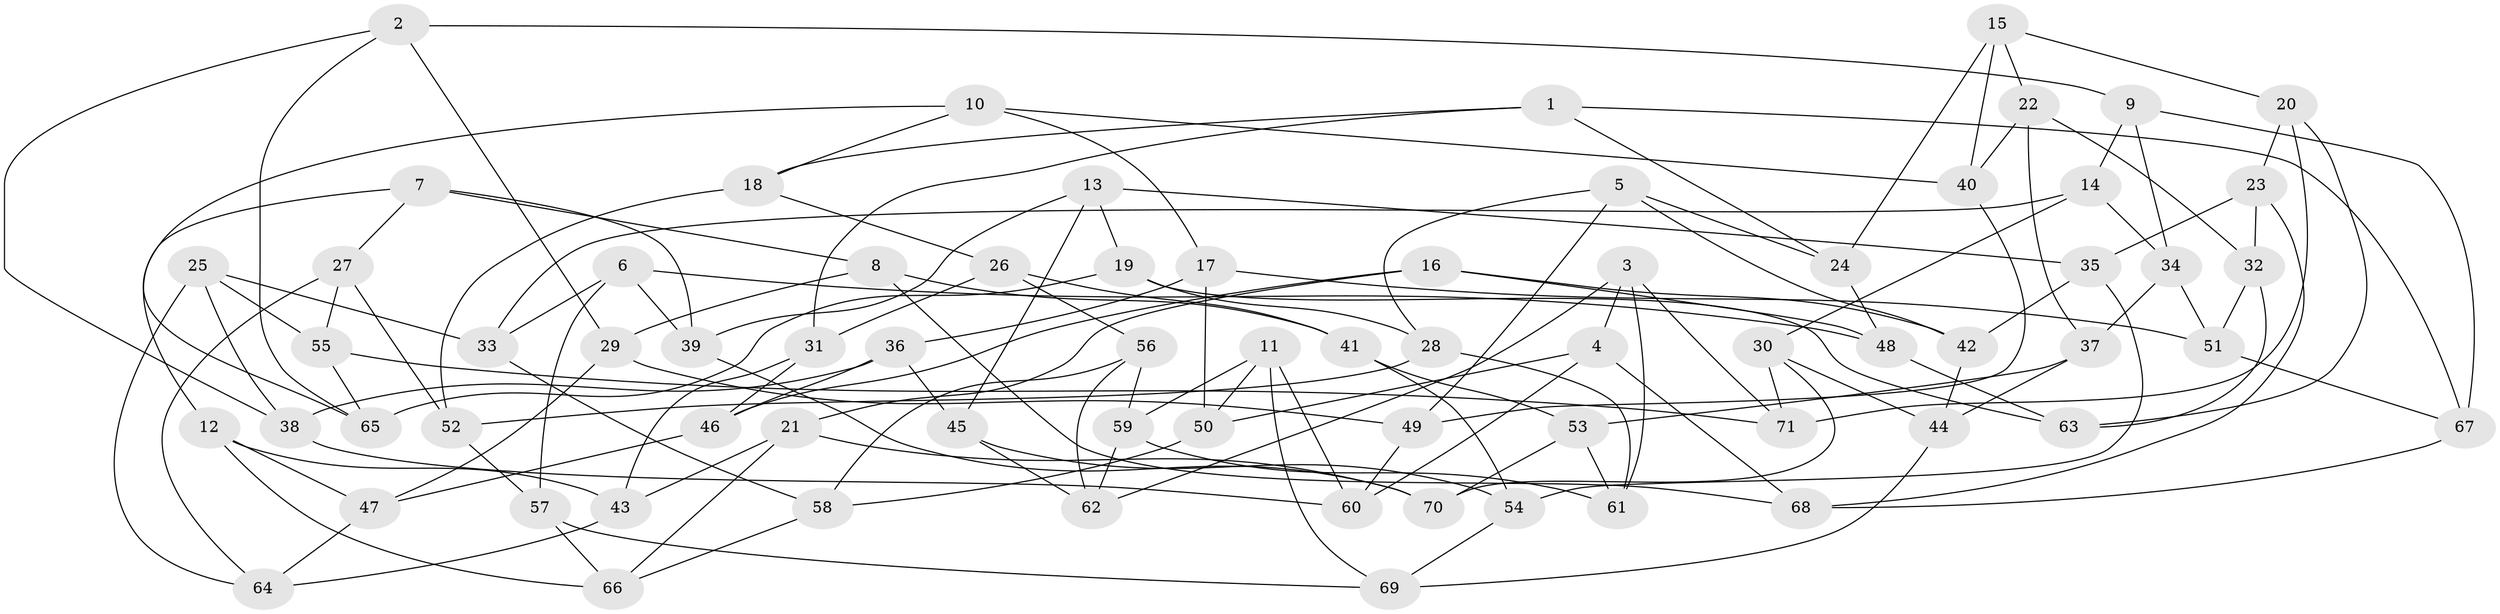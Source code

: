 // coarse degree distribution, {10: 0.03571428571428571, 8: 0.07142857142857142, 5: 0.14285714285714285, 7: 0.07142857142857142, 9: 0.10714285714285714, 6: 0.10714285714285714, 4: 0.39285714285714285, 14: 0.03571428571428571, 3: 0.03571428571428571}
// Generated by graph-tools (version 1.1) at 2025/20/03/04/25 18:20:54]
// undirected, 71 vertices, 142 edges
graph export_dot {
graph [start="1"]
  node [color=gray90,style=filled];
  1;
  2;
  3;
  4;
  5;
  6;
  7;
  8;
  9;
  10;
  11;
  12;
  13;
  14;
  15;
  16;
  17;
  18;
  19;
  20;
  21;
  22;
  23;
  24;
  25;
  26;
  27;
  28;
  29;
  30;
  31;
  32;
  33;
  34;
  35;
  36;
  37;
  38;
  39;
  40;
  41;
  42;
  43;
  44;
  45;
  46;
  47;
  48;
  49;
  50;
  51;
  52;
  53;
  54;
  55;
  56;
  57;
  58;
  59;
  60;
  61;
  62;
  63;
  64;
  65;
  66;
  67;
  68;
  69;
  70;
  71;
  1 -- 18;
  1 -- 24;
  1 -- 31;
  1 -- 67;
  2 -- 9;
  2 -- 38;
  2 -- 65;
  2 -- 29;
  3 -- 4;
  3 -- 71;
  3 -- 62;
  3 -- 61;
  4 -- 60;
  4 -- 68;
  4 -- 50;
  5 -- 28;
  5 -- 24;
  5 -- 42;
  5 -- 49;
  6 -- 33;
  6 -- 57;
  6 -- 39;
  6 -- 48;
  7 -- 39;
  7 -- 8;
  7 -- 12;
  7 -- 27;
  8 -- 41;
  8 -- 68;
  8 -- 29;
  9 -- 34;
  9 -- 14;
  9 -- 67;
  10 -- 17;
  10 -- 65;
  10 -- 18;
  10 -- 40;
  11 -- 69;
  11 -- 50;
  11 -- 60;
  11 -- 59;
  12 -- 66;
  12 -- 43;
  12 -- 47;
  13 -- 45;
  13 -- 35;
  13 -- 19;
  13 -- 39;
  14 -- 34;
  14 -- 33;
  14 -- 30;
  15 -- 20;
  15 -- 40;
  15 -- 22;
  15 -- 24;
  16 -- 42;
  16 -- 46;
  16 -- 21;
  16 -- 48;
  17 -- 51;
  17 -- 36;
  17 -- 50;
  18 -- 26;
  18 -- 52;
  19 -- 63;
  19 -- 65;
  19 -- 28;
  20 -- 71;
  20 -- 63;
  20 -- 23;
  21 -- 66;
  21 -- 70;
  21 -- 43;
  22 -- 40;
  22 -- 37;
  22 -- 32;
  23 -- 68;
  23 -- 32;
  23 -- 35;
  24 -- 48;
  25 -- 38;
  25 -- 33;
  25 -- 55;
  25 -- 64;
  26 -- 56;
  26 -- 31;
  26 -- 41;
  27 -- 64;
  27 -- 55;
  27 -- 52;
  28 -- 61;
  28 -- 52;
  29 -- 47;
  29 -- 49;
  30 -- 71;
  30 -- 70;
  30 -- 44;
  31 -- 46;
  31 -- 43;
  32 -- 51;
  32 -- 63;
  33 -- 58;
  34 -- 51;
  34 -- 37;
  35 -- 42;
  35 -- 54;
  36 -- 38;
  36 -- 45;
  36 -- 46;
  37 -- 53;
  37 -- 44;
  38 -- 60;
  39 -- 70;
  40 -- 49;
  41 -- 54;
  41 -- 53;
  42 -- 44;
  43 -- 64;
  44 -- 69;
  45 -- 54;
  45 -- 62;
  46 -- 47;
  47 -- 64;
  48 -- 63;
  49 -- 60;
  50 -- 58;
  51 -- 67;
  52 -- 57;
  53 -- 70;
  53 -- 61;
  54 -- 69;
  55 -- 71;
  55 -- 65;
  56 -- 62;
  56 -- 58;
  56 -- 59;
  57 -- 66;
  57 -- 69;
  58 -- 66;
  59 -- 61;
  59 -- 62;
  67 -- 68;
}
